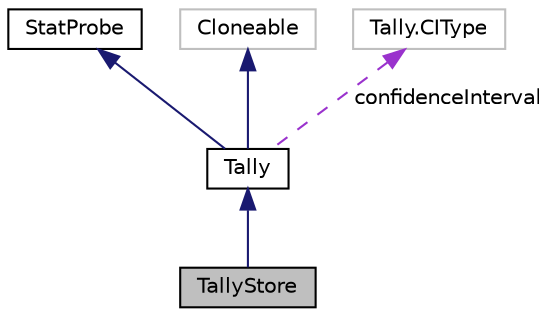 digraph "TallyStore"
{
 // INTERACTIVE_SVG=YES
  bgcolor="transparent";
  edge [fontname="Helvetica",fontsize="10",labelfontname="Helvetica",labelfontsize="10"];
  node [fontname="Helvetica",fontsize="10",shape=record];
  Node4 [label="TallyStore",height=0.2,width=0.4,color="black", fillcolor="grey75", style="filled", fontcolor="black"];
  Node5 -> Node4 [dir="back",color="midnightblue",fontsize="10",style="solid",fontname="Helvetica"];
  Node5 [label="Tally",height=0.2,width=0.4,color="black",URL="$classumontreal_1_1ssj_1_1stat_1_1Tally.html",tooltip="A subclass of StatProbe. "];
  Node6 -> Node5 [dir="back",color="midnightblue",fontsize="10",style="solid",fontname="Helvetica"];
  Node6 [label="StatProbe",height=0.2,width=0.4,color="black",URL="$classumontreal_1_1ssj_1_1stat_1_1StatProbe.html",tooltip="The objects of this class are statistical probes or collectors, which are elementary devices for coll..."];
  Node7 -> Node5 [dir="back",color="midnightblue",fontsize="10",style="solid",fontname="Helvetica"];
  Node7 [label="Cloneable",height=0.2,width=0.4,color="grey75"];
  Node8 -> Node5 [dir="back",color="darkorchid3",fontsize="10",style="dashed",label=" confidenceInterval" ,fontname="Helvetica"];
  Node8 [label="Tally.CIType",height=0.2,width=0.4,color="grey75"];
}
